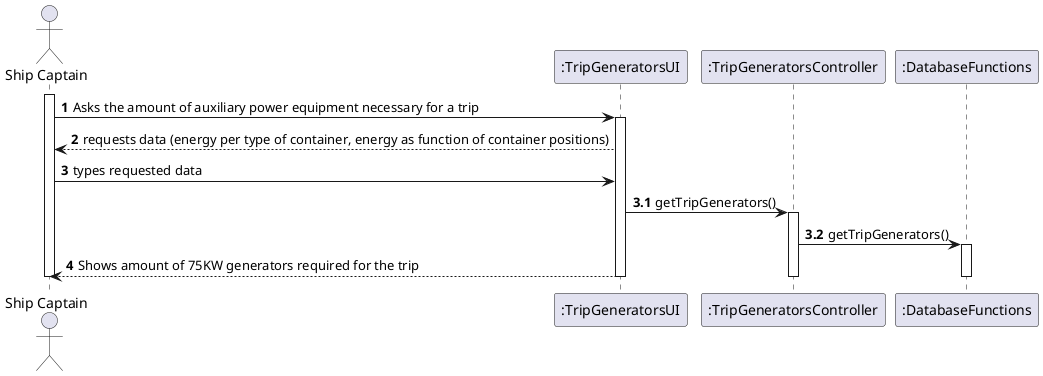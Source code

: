 @startuml
'https://plantuml.com/sequence-diagram

autonumber

actor "Ship Captain" as SP

participant ":TripGeneratorsUI" as UI
participant ":TripGeneratorsController" as CTRL
participant ":DatabaseFunctions" as TRIPS

activate SP
SP -> UI : Asks the amount of auxiliary power equipment necessary for a trip

activate UI
UI --> SP : requests data (energy per type of container, energy as function of container positions)

SP -> UI : types requested data

autonumber 3.1

UI -> CTRL : getTripGenerators()
activate CTRL

CTRL -> TRIPS : getTripGenerators()
activate TRIPS

autonumber 4

UI --> SP : Shows amount of 75KW generators required for the trip

deactivate TRIPS
deactivate CTRL
deactivate UI
deactivate SP
@enduml
